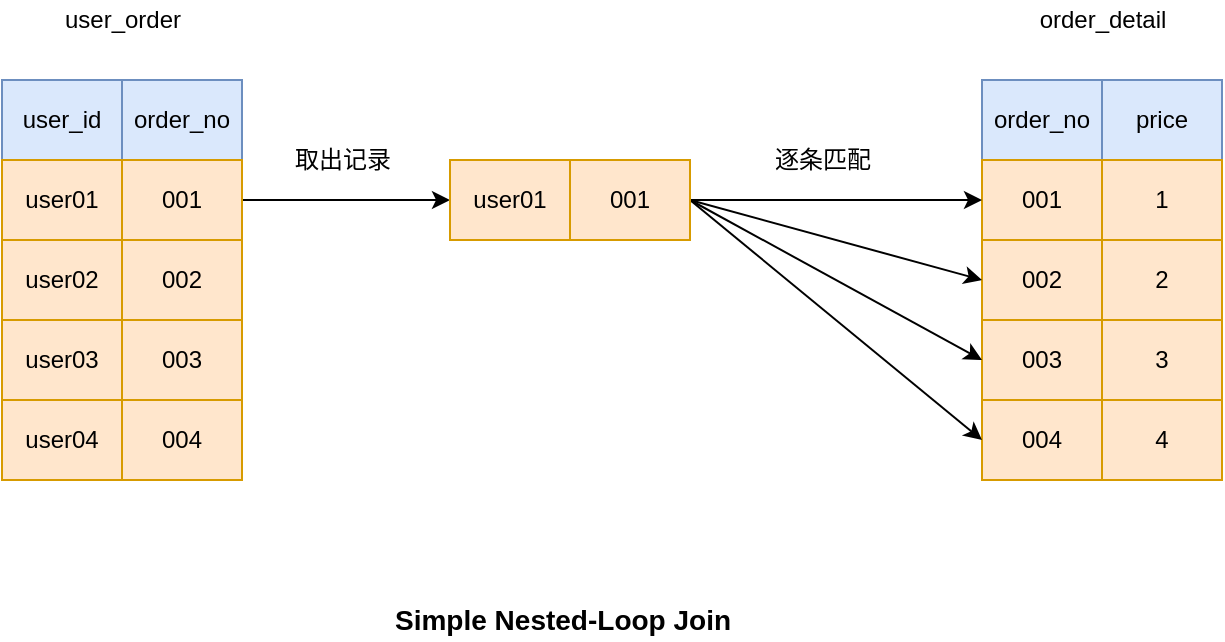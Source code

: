 <mxfile version="15.4.0" type="device" pages="3"><diagram id="l4OY0-9tFz7sK9iFTVme" name="第 1 页"><mxGraphModel dx="946" dy="625" grid="1" gridSize="10" guides="1" tooltips="1" connect="1" arrows="1" fold="1" page="1" pageScale="1" pageWidth="827" pageHeight="1169" math="0" shadow="0"><root><mxCell id="0"/><mxCell id="1" parent="0"/><mxCell id="zrFHT6NsmbI5QzntSv5L-20" value="user_order" style="text;html=1;align=center;verticalAlign=middle;resizable=0;points=[];autosize=1;strokeColor=none;fillColor=none;" parent="1" vertex="1"><mxGeometry x="95" y="330" width="70" height="20" as="geometry"/></mxCell><mxCell id="zrFHT6NsmbI5QzntSv5L-49" value="order_detail" style="text;html=1;align=center;verticalAlign=middle;resizable=0;points=[];autosize=1;strokeColor=none;fillColor=none;" parent="1" vertex="1"><mxGeometry x="580" y="330" width="80" height="20" as="geometry"/></mxCell><mxCell id="zrFHT6NsmbI5QzntSv5L-68" value="取出记录" style="text;html=1;align=center;verticalAlign=middle;resizable=0;points=[];autosize=1;strokeColor=none;fillColor=none;" parent="1" vertex="1"><mxGeometry x="210" y="400" width="60" height="20" as="geometry"/></mxCell><mxCell id="zrFHT6NsmbI5QzntSv5L-69" value="逐条匹配" style="text;html=1;align=center;verticalAlign=middle;resizable=0;points=[];autosize=1;strokeColor=none;fillColor=none;" parent="1" vertex="1"><mxGeometry x="450" y="400" width="60" height="20" as="geometry"/></mxCell><mxCell id="zrFHT6NsmbI5QzntSv5L-70" value="user_id" style="rounded=0;whiteSpace=wrap;html=1;fillColor=#dae8fc;strokeColor=#6c8ebf;" parent="1" vertex="1"><mxGeometry x="70" y="370" width="60" height="40" as="geometry"/></mxCell><mxCell id="zrFHT6NsmbI5QzntSv5L-71" value="order_no" style="rounded=0;whiteSpace=wrap;html=1;fillColor=#dae8fc;strokeColor=#6c8ebf;" parent="1" vertex="1"><mxGeometry x="130" y="370" width="60" height="40" as="geometry"/></mxCell><mxCell id="zrFHT6NsmbI5QzntSv5L-72" value="user01" style="rounded=0;whiteSpace=wrap;html=1;fillColor=#ffe6cc;strokeColor=#d79b00;" parent="1" vertex="1"><mxGeometry x="70" y="410" width="60" height="40" as="geometry"/></mxCell><mxCell id="zrFHT6NsmbI5QzntSv5L-92" style="edgeStyle=none;rounded=0;orthogonalLoop=1;jettySize=auto;html=1;exitX=1;exitY=0.5;exitDx=0;exitDy=0;entryX=0;entryY=0.5;entryDx=0;entryDy=0;" parent="1" source="zrFHT6NsmbI5QzntSv5L-73" target="zrFHT6NsmbI5QzntSv5L-90" edge="1"><mxGeometry relative="1" as="geometry"/></mxCell><mxCell id="zrFHT6NsmbI5QzntSv5L-73" value="001" style="rounded=0;whiteSpace=wrap;html=1;fillColor=#ffe6cc;strokeColor=#d79b00;" parent="1" vertex="1"><mxGeometry x="130" y="410" width="60" height="40" as="geometry"/></mxCell><mxCell id="zrFHT6NsmbI5QzntSv5L-74" value="user02" style="rounded=0;whiteSpace=wrap;html=1;fillColor=#ffe6cc;strokeColor=#d79b00;" parent="1" vertex="1"><mxGeometry x="70" y="450" width="60" height="40" as="geometry"/></mxCell><mxCell id="zrFHT6NsmbI5QzntSv5L-75" value="002" style="rounded=0;whiteSpace=wrap;html=1;fillColor=#ffe6cc;strokeColor=#d79b00;" parent="1" vertex="1"><mxGeometry x="130" y="450" width="60" height="40" as="geometry"/></mxCell><mxCell id="zrFHT6NsmbI5QzntSv5L-76" value="user03" style="rounded=0;whiteSpace=wrap;html=1;fillColor=#ffe6cc;strokeColor=#d79b00;" parent="1" vertex="1"><mxGeometry x="70" y="490" width="60" height="40" as="geometry"/></mxCell><mxCell id="zrFHT6NsmbI5QzntSv5L-77" value="003" style="rounded=0;whiteSpace=wrap;html=1;fillColor=#ffe6cc;strokeColor=#d79b00;" parent="1" vertex="1"><mxGeometry x="130" y="490" width="60" height="40" as="geometry"/></mxCell><mxCell id="zrFHT6NsmbI5QzntSv5L-78" value="user04" style="rounded=0;whiteSpace=wrap;html=1;fillColor=#ffe6cc;strokeColor=#d79b00;" parent="1" vertex="1"><mxGeometry x="70" y="530" width="60" height="40" as="geometry"/></mxCell><mxCell id="zrFHT6NsmbI5QzntSv5L-79" value="004" style="rounded=0;whiteSpace=wrap;html=1;fillColor=#ffe6cc;strokeColor=#d79b00;" parent="1" vertex="1"><mxGeometry x="130" y="530" width="60" height="40" as="geometry"/></mxCell><mxCell id="zrFHT6NsmbI5QzntSv5L-80" value="order_no" style="rounded=0;whiteSpace=wrap;html=1;fillColor=#dae8fc;strokeColor=#6c8ebf;" parent="1" vertex="1"><mxGeometry x="560" y="370" width="60" height="40" as="geometry"/></mxCell><mxCell id="zrFHT6NsmbI5QzntSv5L-81" value="price" style="rounded=0;whiteSpace=wrap;html=1;fillColor=#dae8fc;strokeColor=#6c8ebf;" parent="1" vertex="1"><mxGeometry x="620" y="370" width="60" height="40" as="geometry"/></mxCell><mxCell id="zrFHT6NsmbI5QzntSv5L-82" value="001" style="rounded=0;whiteSpace=wrap;html=1;fillColor=#ffe6cc;strokeColor=#d79b00;" parent="1" vertex="1"><mxGeometry x="560" y="410" width="60" height="40" as="geometry"/></mxCell><mxCell id="zrFHT6NsmbI5QzntSv5L-83" value="1" style="rounded=0;whiteSpace=wrap;html=1;fillColor=#ffe6cc;strokeColor=#d79b00;" parent="1" vertex="1"><mxGeometry x="620" y="410" width="60" height="40" as="geometry"/></mxCell><mxCell id="zrFHT6NsmbI5QzntSv5L-84" value="002" style="rounded=0;whiteSpace=wrap;html=1;fillColor=#ffe6cc;strokeColor=#d79b00;" parent="1" vertex="1"><mxGeometry x="560" y="450" width="60" height="40" as="geometry"/></mxCell><mxCell id="zrFHT6NsmbI5QzntSv5L-85" value="2" style="rounded=0;whiteSpace=wrap;html=1;fillColor=#ffe6cc;strokeColor=#d79b00;" parent="1" vertex="1"><mxGeometry x="620" y="450" width="60" height="40" as="geometry"/></mxCell><mxCell id="zrFHT6NsmbI5QzntSv5L-86" value="003" style="rounded=0;whiteSpace=wrap;html=1;fillColor=#ffe6cc;strokeColor=#d79b00;" parent="1" vertex="1"><mxGeometry x="560" y="490" width="60" height="40" as="geometry"/></mxCell><mxCell id="zrFHT6NsmbI5QzntSv5L-87" value="3" style="rounded=0;whiteSpace=wrap;html=1;fillColor=#ffe6cc;strokeColor=#d79b00;" parent="1" vertex="1"><mxGeometry x="620" y="490" width="60" height="40" as="geometry"/></mxCell><mxCell id="zrFHT6NsmbI5QzntSv5L-88" value="004" style="rounded=0;whiteSpace=wrap;html=1;fillColor=#ffe6cc;strokeColor=#d79b00;" parent="1" vertex="1"><mxGeometry x="560" y="530" width="60" height="40" as="geometry"/></mxCell><mxCell id="zrFHT6NsmbI5QzntSv5L-89" value="4" style="rounded=0;whiteSpace=wrap;html=1;fillColor=#ffe6cc;strokeColor=#d79b00;" parent="1" vertex="1"><mxGeometry x="620" y="530" width="60" height="40" as="geometry"/></mxCell><mxCell id="zrFHT6NsmbI5QzntSv5L-90" value="user01" style="rounded=0;whiteSpace=wrap;html=1;fillColor=#ffe6cc;strokeColor=#d79b00;" parent="1" vertex="1"><mxGeometry x="294" y="410" width="60" height="40" as="geometry"/></mxCell><mxCell id="zrFHT6NsmbI5QzntSv5L-93" style="edgeStyle=none;rounded=0;orthogonalLoop=1;jettySize=auto;html=1;exitX=1;exitY=0.5;exitDx=0;exitDy=0;entryX=0;entryY=0.5;entryDx=0;entryDy=0;" parent="1" source="zrFHT6NsmbI5QzntSv5L-91" target="zrFHT6NsmbI5QzntSv5L-82" edge="1"><mxGeometry relative="1" as="geometry"/></mxCell><mxCell id="zrFHT6NsmbI5QzntSv5L-94" style="edgeStyle=none;rounded=0;orthogonalLoop=1;jettySize=auto;html=1;exitX=1;exitY=0.5;exitDx=0;exitDy=0;entryX=0;entryY=0.5;entryDx=0;entryDy=0;" parent="1" source="zrFHT6NsmbI5QzntSv5L-91" target="zrFHT6NsmbI5QzntSv5L-84" edge="1"><mxGeometry relative="1" as="geometry"/></mxCell><mxCell id="zrFHT6NsmbI5QzntSv5L-95" style="edgeStyle=none;rounded=0;orthogonalLoop=1;jettySize=auto;html=1;exitX=1;exitY=0.5;exitDx=0;exitDy=0;entryX=0;entryY=0.5;entryDx=0;entryDy=0;" parent="1" source="zrFHT6NsmbI5QzntSv5L-91" target="zrFHT6NsmbI5QzntSv5L-86" edge="1"><mxGeometry relative="1" as="geometry"/></mxCell><mxCell id="zrFHT6NsmbI5QzntSv5L-96" style="edgeStyle=none;rounded=0;orthogonalLoop=1;jettySize=auto;html=1;exitX=1;exitY=0.5;exitDx=0;exitDy=0;entryX=0;entryY=0.5;entryDx=0;entryDy=0;" parent="1" source="zrFHT6NsmbI5QzntSv5L-91" target="zrFHT6NsmbI5QzntSv5L-88" edge="1"><mxGeometry relative="1" as="geometry"/></mxCell><mxCell id="zrFHT6NsmbI5QzntSv5L-91" value="001" style="rounded=0;whiteSpace=wrap;html=1;fillColor=#ffe6cc;strokeColor=#d79b00;" parent="1" vertex="1"><mxGeometry x="354" y="410" width="60" height="40" as="geometry"/></mxCell><mxCell id="zdKsAWgKWp-8_dtkERUT-1" value="&lt;b&gt;&lt;font style=&quot;font-size: 14px&quot;&gt;Simple Nested-Loop Join&lt;/font&gt;&lt;/b&gt;" style="text;html=1;align=center;verticalAlign=middle;resizable=0;points=[];autosize=1;strokeColor=none;fillColor=none;" parent="1" vertex="1"><mxGeometry x="260" y="630" width="180" height="20" as="geometry"/></mxCell></root></mxGraphModel></diagram><diagram id="Ls-9T7n_paMtWCZ7E7lZ" name="第 2 页"><mxGraphModel dx="946" dy="625" grid="1" gridSize="10" guides="1" tooltips="1" connect="1" arrows="1" fold="1" page="1" pageScale="1" pageWidth="827" pageHeight="1169" math="0" shadow="0"><root><mxCell id="tQEOjwueisJBalsIP5B1-0"/><mxCell id="tQEOjwueisJBalsIP5B1-1" parent="tQEOjwueisJBalsIP5B1-0"/><mxCell id="XmTfD2TyhONOdFvfb2ms-13" style="edgeStyle=none;rounded=0;orthogonalLoop=1;jettySize=auto;html=1;exitX=1;exitY=0.5;exitDx=0;exitDy=0;entryX=0;entryY=0.5;entryDx=0;entryDy=0;" parent="tQEOjwueisJBalsIP5B1-1" source="XmTfD2TyhONOdFvfb2ms-5" target="8cMK_nI32-7owi9iDOm0-17" edge="1"><mxGeometry relative="1" as="geometry"/></mxCell><mxCell id="XmTfD2TyhONOdFvfb2ms-14" style="edgeStyle=none;rounded=0;orthogonalLoop=1;jettySize=auto;html=1;exitX=1;exitY=0.5;exitDx=0;exitDy=0;entryX=0;entryY=0.5;entryDx=0;entryDy=0;" parent="tQEOjwueisJBalsIP5B1-1" source="XmTfD2TyhONOdFvfb2ms-5" target="8cMK_nI32-7owi9iDOm0-19" edge="1"><mxGeometry relative="1" as="geometry"/></mxCell><mxCell id="XmTfD2TyhONOdFvfb2ms-15" style="edgeStyle=none;rounded=0;orthogonalLoop=1;jettySize=auto;html=1;exitX=1;exitY=0.5;exitDx=0;exitDy=0;entryX=0;entryY=0.5;entryDx=0;entryDy=0;" parent="tQEOjwueisJBalsIP5B1-1" source="XmTfD2TyhONOdFvfb2ms-5" target="8cMK_nI32-7owi9iDOm0-21" edge="1"><mxGeometry relative="1" as="geometry"/></mxCell><mxCell id="XmTfD2TyhONOdFvfb2ms-16" style="edgeStyle=none;rounded=0;orthogonalLoop=1;jettySize=auto;html=1;exitX=1;exitY=0.5;exitDx=0;exitDy=0;entryX=0;entryY=0.5;entryDx=0;entryDy=0;" parent="tQEOjwueisJBalsIP5B1-1" source="XmTfD2TyhONOdFvfb2ms-5" target="8cMK_nI32-7owi9iDOm0-23" edge="1"><mxGeometry relative="1" as="geometry"/></mxCell><mxCell id="XmTfD2TyhONOdFvfb2ms-5" value="" style="rounded=0;whiteSpace=wrap;html=1;" parent="tQEOjwueisJBalsIP5B1-1" vertex="1"><mxGeometry x="300" y="410" width="160" height="120" as="geometry"/></mxCell><mxCell id="8cMK_nI32-7owi9iDOm0-0" value="user_order" style="text;html=1;align=center;verticalAlign=middle;resizable=0;points=[];autosize=1;strokeColor=none;fillColor=none;" parent="tQEOjwueisJBalsIP5B1-1" vertex="1"><mxGeometry x="95" y="330" width="70" height="20" as="geometry"/></mxCell><mxCell id="8cMK_nI32-7owi9iDOm0-1" value="order_detail" style="text;html=1;align=center;verticalAlign=middle;resizable=0;points=[];autosize=1;strokeColor=none;fillColor=none;" parent="tQEOjwueisJBalsIP5B1-1" vertex="1"><mxGeometry x="580" y="330" width="80" height="20" as="geometry"/></mxCell><mxCell id="8cMK_nI32-7owi9iDOm0-4" value="user_id" style="rounded=0;whiteSpace=wrap;html=1;fillColor=#dae8fc;strokeColor=#6c8ebf;" parent="tQEOjwueisJBalsIP5B1-1" vertex="1"><mxGeometry x="70" y="370" width="60" height="40" as="geometry"/></mxCell><mxCell id="8cMK_nI32-7owi9iDOm0-5" value="order_no" style="rounded=0;whiteSpace=wrap;html=1;fillColor=#dae8fc;strokeColor=#6c8ebf;" parent="tQEOjwueisJBalsIP5B1-1" vertex="1"><mxGeometry x="130" y="370" width="60" height="40" as="geometry"/></mxCell><mxCell id="8cMK_nI32-7owi9iDOm0-6" value="user01" style="rounded=0;whiteSpace=wrap;html=1;fillColor=#ffe6cc;strokeColor=#d79b00;" parent="tQEOjwueisJBalsIP5B1-1" vertex="1"><mxGeometry x="70" y="410" width="60" height="40" as="geometry"/></mxCell><mxCell id="XmTfD2TyhONOdFvfb2ms-8" style="edgeStyle=none;rounded=0;orthogonalLoop=1;jettySize=auto;html=1;exitX=1;exitY=0.5;exitDx=0;exitDy=0;entryX=0;entryY=0.5;entryDx=0;entryDy=0;" parent="tQEOjwueisJBalsIP5B1-1" source="8cMK_nI32-7owi9iDOm0-8" target="XmTfD2TyhONOdFvfb2ms-5" edge="1"><mxGeometry relative="1" as="geometry"/></mxCell><mxCell id="8cMK_nI32-7owi9iDOm0-8" value="001" style="rounded=0;whiteSpace=wrap;html=1;fillColor=#ffe6cc;strokeColor=#d79b00;" parent="tQEOjwueisJBalsIP5B1-1" vertex="1"><mxGeometry x="130" y="410" width="60" height="40" as="geometry"/></mxCell><mxCell id="8cMK_nI32-7owi9iDOm0-9" value="user02" style="rounded=0;whiteSpace=wrap;html=1;fillColor=#ffe6cc;strokeColor=#d79b00;" parent="tQEOjwueisJBalsIP5B1-1" vertex="1"><mxGeometry x="70" y="450" width="60" height="40" as="geometry"/></mxCell><mxCell id="XmTfD2TyhONOdFvfb2ms-9" style="edgeStyle=none;rounded=0;orthogonalLoop=1;jettySize=auto;html=1;exitX=1;exitY=0.5;exitDx=0;exitDy=0;entryX=0;entryY=0.5;entryDx=0;entryDy=0;" parent="tQEOjwueisJBalsIP5B1-1" source="8cMK_nI32-7owi9iDOm0-10" target="XmTfD2TyhONOdFvfb2ms-5" edge="1"><mxGeometry relative="1" as="geometry"/></mxCell><mxCell id="8cMK_nI32-7owi9iDOm0-10" value="002" style="rounded=0;whiteSpace=wrap;html=1;fillColor=#ffe6cc;strokeColor=#d79b00;" parent="tQEOjwueisJBalsIP5B1-1" vertex="1"><mxGeometry x="130" y="450" width="60" height="40" as="geometry"/></mxCell><mxCell id="8cMK_nI32-7owi9iDOm0-11" value="user03" style="rounded=0;whiteSpace=wrap;html=1;fillColor=#ffe6cc;strokeColor=#d79b00;" parent="tQEOjwueisJBalsIP5B1-1" vertex="1"><mxGeometry x="70" y="490" width="60" height="40" as="geometry"/></mxCell><mxCell id="8cMK_nI32-7owi9iDOm0-12" value="003" style="rounded=0;whiteSpace=wrap;html=1;fillColor=#ffe6cc;strokeColor=#d79b00;" parent="tQEOjwueisJBalsIP5B1-1" vertex="1"><mxGeometry x="130" y="490" width="60" height="40" as="geometry"/></mxCell><mxCell id="8cMK_nI32-7owi9iDOm0-13" value="user04" style="rounded=0;whiteSpace=wrap;html=1;fillColor=#ffe6cc;strokeColor=#d79b00;" parent="tQEOjwueisJBalsIP5B1-1" vertex="1"><mxGeometry x="70" y="530" width="60" height="40" as="geometry"/></mxCell><mxCell id="8cMK_nI32-7owi9iDOm0-14" value="004" style="rounded=0;whiteSpace=wrap;html=1;fillColor=#ffe6cc;strokeColor=#d79b00;" parent="tQEOjwueisJBalsIP5B1-1" vertex="1"><mxGeometry x="130" y="530" width="60" height="40" as="geometry"/></mxCell><mxCell id="8cMK_nI32-7owi9iDOm0-15" value="order_no" style="rounded=0;whiteSpace=wrap;html=1;fillColor=#dae8fc;strokeColor=#6c8ebf;" parent="tQEOjwueisJBalsIP5B1-1" vertex="1"><mxGeometry x="560" y="370" width="60" height="40" as="geometry"/></mxCell><mxCell id="8cMK_nI32-7owi9iDOm0-16" value="price" style="rounded=0;whiteSpace=wrap;html=1;fillColor=#dae8fc;strokeColor=#6c8ebf;" parent="tQEOjwueisJBalsIP5B1-1" vertex="1"><mxGeometry x="620" y="370" width="60" height="40" as="geometry"/></mxCell><mxCell id="8cMK_nI32-7owi9iDOm0-17" value="001" style="rounded=0;whiteSpace=wrap;html=1;fillColor=#ffe6cc;strokeColor=#d79b00;" parent="tQEOjwueisJBalsIP5B1-1" vertex="1"><mxGeometry x="560" y="410" width="60" height="40" as="geometry"/></mxCell><mxCell id="8cMK_nI32-7owi9iDOm0-18" value="1" style="rounded=0;whiteSpace=wrap;html=1;fillColor=#ffe6cc;strokeColor=#d79b00;" parent="tQEOjwueisJBalsIP5B1-1" vertex="1"><mxGeometry x="620" y="410" width="60" height="40" as="geometry"/></mxCell><mxCell id="8cMK_nI32-7owi9iDOm0-19" value="002" style="rounded=0;whiteSpace=wrap;html=1;fillColor=#ffe6cc;strokeColor=#d79b00;" parent="tQEOjwueisJBalsIP5B1-1" vertex="1"><mxGeometry x="560" y="450" width="60" height="40" as="geometry"/></mxCell><mxCell id="8cMK_nI32-7owi9iDOm0-20" value="2" style="rounded=0;whiteSpace=wrap;html=1;fillColor=#ffe6cc;strokeColor=#d79b00;" parent="tQEOjwueisJBalsIP5B1-1" vertex="1"><mxGeometry x="620" y="450" width="60" height="40" as="geometry"/></mxCell><mxCell id="8cMK_nI32-7owi9iDOm0-21" value="003" style="rounded=0;whiteSpace=wrap;html=1;fillColor=#ffe6cc;strokeColor=#d79b00;" parent="tQEOjwueisJBalsIP5B1-1" vertex="1"><mxGeometry x="560" y="490" width="60" height="40" as="geometry"/></mxCell><mxCell id="8cMK_nI32-7owi9iDOm0-22" value="3" style="rounded=0;whiteSpace=wrap;html=1;fillColor=#ffe6cc;strokeColor=#d79b00;" parent="tQEOjwueisJBalsIP5B1-1" vertex="1"><mxGeometry x="620" y="490" width="60" height="40" as="geometry"/></mxCell><mxCell id="8cMK_nI32-7owi9iDOm0-23" value="004" style="rounded=0;whiteSpace=wrap;html=1;fillColor=#ffe6cc;strokeColor=#d79b00;" parent="tQEOjwueisJBalsIP5B1-1" vertex="1"><mxGeometry x="560" y="530" width="60" height="40" as="geometry"/></mxCell><mxCell id="8cMK_nI32-7owi9iDOm0-24" value="4" style="rounded=0;whiteSpace=wrap;html=1;fillColor=#ffe6cc;strokeColor=#d79b00;" parent="tQEOjwueisJBalsIP5B1-1" vertex="1"><mxGeometry x="620" y="530" width="60" height="40" as="geometry"/></mxCell><mxCell id="XmTfD2TyhONOdFvfb2ms-0" value="user01" style="rounded=0;whiteSpace=wrap;html=1;fillColor=#ffe6cc;strokeColor=#d79b00;" parent="tQEOjwueisJBalsIP5B1-1" vertex="1"><mxGeometry x="320" y="430" width="60" height="40" as="geometry"/></mxCell><mxCell id="XmTfD2TyhONOdFvfb2ms-1" value="001" style="rounded=0;whiteSpace=wrap;html=1;fillColor=#ffe6cc;strokeColor=#d79b00;" parent="tQEOjwueisJBalsIP5B1-1" vertex="1"><mxGeometry x="380" y="430" width="60" height="40" as="geometry"/></mxCell><mxCell id="XmTfD2TyhONOdFvfb2ms-2" value="user02" style="rounded=0;whiteSpace=wrap;html=1;fillColor=#ffe6cc;strokeColor=#d79b00;" parent="tQEOjwueisJBalsIP5B1-1" vertex="1"><mxGeometry x="320" y="470" width="60" height="40" as="geometry"/></mxCell><mxCell id="XmTfD2TyhONOdFvfb2ms-3" value="002" style="rounded=0;whiteSpace=wrap;html=1;fillColor=#ffe6cc;strokeColor=#d79b00;" parent="tQEOjwueisJBalsIP5B1-1" vertex="1"><mxGeometry x="380" y="470" width="60" height="40" as="geometry"/></mxCell><mxCell id="XmTfD2TyhONOdFvfb2ms-6" value="Join Buffer" style="text;html=1;align=center;verticalAlign=middle;resizable=0;points=[];autosize=1;strokeColor=none;fillColor=none;" parent="tQEOjwueisJBalsIP5B1-1" vertex="1"><mxGeometry x="345" y="380" width="70" height="20" as="geometry"/></mxCell><mxCell id="XmTfD2TyhONOdFvfb2ms-17" value="一批数据&lt;br&gt;放入缓存" style="text;html=1;align=center;verticalAlign=middle;resizable=0;points=[];autosize=1;strokeColor=none;fillColor=none;" parent="tQEOjwueisJBalsIP5B1-1" vertex="1"><mxGeometry x="210" y="400" width="60" height="30" as="geometry"/></mxCell><mxCell id="ktufgc0ff59i-FGoddYo-0" value="逐条匹配" style="text;html=1;align=center;verticalAlign=middle;resizable=0;points=[];autosize=1;strokeColor=none;fillColor=none;" parent="tQEOjwueisJBalsIP5B1-1" vertex="1"><mxGeometry x="480" y="410" width="60" height="20" as="geometry"/></mxCell><mxCell id="XRHlMKvB6ITUJlaPIAyD-0" value="&lt;span style=&quot;font-size: 14px&quot;&gt;&lt;b&gt;Block Nested-Loop Join&lt;/b&gt;&lt;/span&gt;" style="text;html=1;align=center;verticalAlign=middle;resizable=0;points=[];autosize=1;strokeColor=none;fillColor=none;" parent="tQEOjwueisJBalsIP5B1-1" vertex="1"><mxGeometry x="290" y="630" width="180" height="20" as="geometry"/></mxCell></root></mxGraphModel></diagram><diagram id="rLa7gci2K9wKRl9LgsAX" name="第 3 页"><mxGraphModel dx="946" dy="625" grid="1" gridSize="10" guides="1" tooltips="1" connect="1" arrows="1" fold="1" page="1" pageScale="1" pageWidth="827" pageHeight="1169" math="0" shadow="0"><root><mxCell id="7JpN2dlTaxFy03sSC5cF-0"/><mxCell id="7JpN2dlTaxFy03sSC5cF-1" parent="7JpN2dlTaxFy03sSC5cF-0"/><mxCell id="WF4J272k6g93AWuVfN8_-5" value="user_order" style="text;html=1;align=center;verticalAlign=middle;resizable=0;points=[];autosize=1;strokeColor=none;fillColor=none;" parent="7JpN2dlTaxFy03sSC5cF-1" vertex="1"><mxGeometry x="95" y="330" width="70" height="20" as="geometry"/></mxCell><mxCell id="WF4J272k6g93AWuVfN8_-6" value="order_detail" style="text;html=1;align=center;verticalAlign=middle;resizable=0;points=[];autosize=1;strokeColor=none;fillColor=none;" parent="7JpN2dlTaxFy03sSC5cF-1" vertex="1"><mxGeometry x="640" y="330" width="80" height="20" as="geometry"/></mxCell><mxCell id="WF4J272k6g93AWuVfN8_-7" value="user_id" style="rounded=0;whiteSpace=wrap;html=1;fillColor=#dae8fc;strokeColor=#6c8ebf;" parent="7JpN2dlTaxFy03sSC5cF-1" vertex="1"><mxGeometry x="70" y="370" width="60" height="40" as="geometry"/></mxCell><mxCell id="WF4J272k6g93AWuVfN8_-8" value="order_no" style="rounded=0;whiteSpace=wrap;html=1;fillColor=#dae8fc;strokeColor=#6c8ebf;" parent="7JpN2dlTaxFy03sSC5cF-1" vertex="1"><mxGeometry x="130" y="370" width="60" height="40" as="geometry"/></mxCell><mxCell id="WF4J272k6g93AWuVfN8_-9" value="user01" style="rounded=0;whiteSpace=wrap;html=1;fillColor=#ffe6cc;strokeColor=#d79b00;" parent="7JpN2dlTaxFy03sSC5cF-1" vertex="1"><mxGeometry x="70" y="410" width="60" height="40" as="geometry"/></mxCell><mxCell id="ExaJpI-G_eje8qX5H6tX-0" style="edgeStyle=orthogonalEdgeStyle;rounded=0;orthogonalLoop=1;jettySize=auto;html=1;exitX=1;exitY=0.5;exitDx=0;exitDy=0;entryX=0;entryY=0.5;entryDx=0;entryDy=0;endArrow=classic;endFill=1;" parent="7JpN2dlTaxFy03sSC5cF-1" source="WF4J272k6g93AWuVfN8_-11" target="d5TLHOmBQo7JPUoq_z_g-1" edge="1"><mxGeometry relative="1" as="geometry"/></mxCell><mxCell id="WF4J272k6g93AWuVfN8_-11" value="001" style="rounded=0;whiteSpace=wrap;html=1;fillColor=#ffe6cc;strokeColor=#d79b00;" parent="7JpN2dlTaxFy03sSC5cF-1" vertex="1"><mxGeometry x="130" y="410" width="60" height="40" as="geometry"/></mxCell><mxCell id="WF4J272k6g93AWuVfN8_-12" value="user02" style="rounded=0;whiteSpace=wrap;html=1;fillColor=#ffe6cc;strokeColor=#d79b00;" parent="7JpN2dlTaxFy03sSC5cF-1" vertex="1"><mxGeometry x="70" y="450" width="60" height="40" as="geometry"/></mxCell><mxCell id="WF4J272k6g93AWuVfN8_-14" value="002" style="rounded=0;whiteSpace=wrap;html=1;fillColor=#ffe6cc;strokeColor=#d79b00;" parent="7JpN2dlTaxFy03sSC5cF-1" vertex="1"><mxGeometry x="130" y="450" width="60" height="40" as="geometry"/></mxCell><mxCell id="WF4J272k6g93AWuVfN8_-15" value="user03" style="rounded=0;whiteSpace=wrap;html=1;fillColor=#ffe6cc;strokeColor=#d79b00;" parent="7JpN2dlTaxFy03sSC5cF-1" vertex="1"><mxGeometry x="70" y="490" width="60" height="40" as="geometry"/></mxCell><mxCell id="WF4J272k6g93AWuVfN8_-17" value="003" style="rounded=0;whiteSpace=wrap;html=1;fillColor=#ffe6cc;strokeColor=#d79b00;" parent="7JpN2dlTaxFy03sSC5cF-1" vertex="1"><mxGeometry x="130" y="490" width="60" height="40" as="geometry"/></mxCell><mxCell id="WF4J272k6g93AWuVfN8_-18" value="user04" style="rounded=0;whiteSpace=wrap;html=1;fillColor=#ffe6cc;strokeColor=#d79b00;" parent="7JpN2dlTaxFy03sSC5cF-1" vertex="1"><mxGeometry x="70" y="530" width="60" height="40" as="geometry"/></mxCell><mxCell id="WF4J272k6g93AWuVfN8_-19" value="004" style="rounded=0;whiteSpace=wrap;html=1;fillColor=#ffe6cc;strokeColor=#d79b00;" parent="7JpN2dlTaxFy03sSC5cF-1" vertex="1"><mxGeometry x="130" y="530" width="60" height="40" as="geometry"/></mxCell><mxCell id="WF4J272k6g93AWuVfN8_-20" value="order_no" style="rounded=0;whiteSpace=wrap;html=1;fillColor=#dae8fc;strokeColor=#6c8ebf;" parent="7JpN2dlTaxFy03sSC5cF-1" vertex="1"><mxGeometry x="620" y="370" width="60" height="40" as="geometry"/></mxCell><mxCell id="WF4J272k6g93AWuVfN8_-21" value="price" style="rounded=0;whiteSpace=wrap;html=1;fillColor=#dae8fc;strokeColor=#6c8ebf;" parent="7JpN2dlTaxFy03sSC5cF-1" vertex="1"><mxGeometry x="680" y="370" width="60" height="40" as="geometry"/></mxCell><mxCell id="WF4J272k6g93AWuVfN8_-22" value="001" style="rounded=0;whiteSpace=wrap;html=1;fillColor=#ffe6cc;strokeColor=#d79b00;" parent="7JpN2dlTaxFy03sSC5cF-1" vertex="1"><mxGeometry x="620" y="410" width="60" height="40" as="geometry"/></mxCell><mxCell id="WF4J272k6g93AWuVfN8_-23" value="1" style="rounded=0;whiteSpace=wrap;html=1;fillColor=#ffe6cc;strokeColor=#d79b00;" parent="7JpN2dlTaxFy03sSC5cF-1" vertex="1"><mxGeometry x="680" y="410" width="60" height="40" as="geometry"/></mxCell><mxCell id="WF4J272k6g93AWuVfN8_-24" value="002" style="rounded=0;whiteSpace=wrap;html=1;fillColor=#ffe6cc;strokeColor=#d79b00;" parent="7JpN2dlTaxFy03sSC5cF-1" vertex="1"><mxGeometry x="620" y="450" width="60" height="40" as="geometry"/></mxCell><mxCell id="WF4J272k6g93AWuVfN8_-25" value="2" style="rounded=0;whiteSpace=wrap;html=1;fillColor=#ffe6cc;strokeColor=#d79b00;" parent="7JpN2dlTaxFy03sSC5cF-1" vertex="1"><mxGeometry x="680" y="450" width="60" height="40" as="geometry"/></mxCell><mxCell id="WF4J272k6g93AWuVfN8_-26" value="003" style="rounded=0;whiteSpace=wrap;html=1;fillColor=#ffe6cc;strokeColor=#d79b00;" parent="7JpN2dlTaxFy03sSC5cF-1" vertex="1"><mxGeometry x="620" y="490" width="60" height="40" as="geometry"/></mxCell><mxCell id="WF4J272k6g93AWuVfN8_-27" value="3" style="rounded=0;whiteSpace=wrap;html=1;fillColor=#ffe6cc;strokeColor=#d79b00;" parent="7JpN2dlTaxFy03sSC5cF-1" vertex="1"><mxGeometry x="680" y="490" width="60" height="40" as="geometry"/></mxCell><mxCell id="WF4J272k6g93AWuVfN8_-28" value="004" style="rounded=0;whiteSpace=wrap;html=1;fillColor=#ffe6cc;strokeColor=#d79b00;" parent="7JpN2dlTaxFy03sSC5cF-1" vertex="1"><mxGeometry x="620" y="530" width="60" height="40" as="geometry"/></mxCell><mxCell id="WF4J272k6g93AWuVfN8_-29" value="4" style="rounded=0;whiteSpace=wrap;html=1;fillColor=#ffe6cc;strokeColor=#d79b00;" parent="7JpN2dlTaxFy03sSC5cF-1" vertex="1"><mxGeometry x="680" y="530" width="60" height="40" as="geometry"/></mxCell><mxCell id="d5TLHOmBQo7JPUoq_z_g-0" value="&lt;span style=&quot;font-size: 14px&quot;&gt;&lt;b&gt;Index Nested-Loop Join&lt;/b&gt;&lt;/span&gt;" style="text;html=1;align=center;verticalAlign=middle;resizable=0;points=[];autosize=1;strokeColor=none;fillColor=none;" parent="7JpN2dlTaxFy03sSC5cF-1" vertex="1"><mxGeometry x="295" y="630" width="170" height="20" as="geometry"/></mxCell><mxCell id="d5TLHOmBQo7JPUoq_z_g-5" style="edgeStyle=none;rounded=0;orthogonalLoop=1;jettySize=auto;html=1;exitX=0.5;exitY=1;exitDx=0;exitDy=0;entryX=0.5;entryY=0;entryDx=0;entryDy=0;endArrow=none;endFill=0;" parent="7JpN2dlTaxFy03sSC5cF-1" source="d5TLHOmBQo7JPUoq_z_g-1" target="d5TLHOmBQo7JPUoq_z_g-2" edge="1"><mxGeometry relative="1" as="geometry"/></mxCell><mxCell id="d5TLHOmBQo7JPUoq_z_g-6" style="edgeStyle=none;rounded=0;orthogonalLoop=1;jettySize=auto;html=1;exitX=0.5;exitY=1;exitDx=0;exitDy=0;entryX=0.5;entryY=0;entryDx=0;entryDy=0;endArrow=none;endFill=0;" parent="7JpN2dlTaxFy03sSC5cF-1" source="d5TLHOmBQo7JPUoq_z_g-1" target="d5TLHOmBQo7JPUoq_z_g-3" edge="1"><mxGeometry relative="1" as="geometry"/></mxCell><mxCell id="d5TLHOmBQo7JPUoq_z_g-7" style="edgeStyle=none;rounded=0;orthogonalLoop=1;jettySize=auto;html=1;exitX=0.5;exitY=1;exitDx=0;exitDy=0;entryX=0.5;entryY=0;entryDx=0;entryDy=0;endArrow=none;endFill=0;" parent="7JpN2dlTaxFy03sSC5cF-1" source="d5TLHOmBQo7JPUoq_z_g-1" target="d5TLHOmBQo7JPUoq_z_g-4" edge="1"><mxGeometry relative="1" as="geometry"/></mxCell><mxCell id="d5TLHOmBQo7JPUoq_z_g-1" value="2&amp;nbsp; &amp;nbsp;5&amp;nbsp; &amp;nbsp;8" style="rounded=0;whiteSpace=wrap;html=1;fillColor=#f5f5f5;strokeColor=#666666;fontColor=#333333;" parent="7JpN2dlTaxFy03sSC5cF-1" vertex="1"><mxGeometry x="340" y="410" width="80" height="40" as="geometry"/></mxCell><mxCell id="d5TLHOmBQo7JPUoq_z_g-8" style="edgeStyle=none;rounded=0;orthogonalLoop=1;jettySize=auto;html=1;exitX=1;exitY=0.5;exitDx=0;exitDy=0;entryX=0;entryY=0.5;entryDx=0;entryDy=0;endArrow=classic;endFill=1;" parent="7JpN2dlTaxFy03sSC5cF-1" source="d5TLHOmBQo7JPUoq_z_g-2" target="d5TLHOmBQo7JPUoq_z_g-3" edge="1"><mxGeometry relative="1" as="geometry"/></mxCell><mxCell id="d5TLHOmBQo7JPUoq_z_g-2" value="1&amp;nbsp; &amp;nbsp;2" style="rounded=0;whiteSpace=wrap;html=1;fillColor=#f5f5f5;strokeColor=#666666;fontColor=#333333;" parent="7JpN2dlTaxFy03sSC5cF-1" vertex="1"><mxGeometry x="240" y="490" width="80" height="40" as="geometry"/></mxCell><mxCell id="d5TLHOmBQo7JPUoq_z_g-9" style="edgeStyle=none;rounded=0;orthogonalLoop=1;jettySize=auto;html=1;exitX=1;exitY=0.5;exitDx=0;exitDy=0;entryX=0;entryY=0.5;entryDx=0;entryDy=0;endArrow=classic;endFill=1;" parent="7JpN2dlTaxFy03sSC5cF-1" source="d5TLHOmBQo7JPUoq_z_g-3" target="d5TLHOmBQo7JPUoq_z_g-4" edge="1"><mxGeometry relative="1" as="geometry"/></mxCell><mxCell id="d5TLHOmBQo7JPUoq_z_g-3" value="3&amp;nbsp; &amp;nbsp;5" style="rounded=0;whiteSpace=wrap;html=1;fillColor=#f5f5f5;strokeColor=#666666;fontColor=#333333;" parent="7JpN2dlTaxFy03sSC5cF-1" vertex="1"><mxGeometry x="340" y="490" width="80" height="40" as="geometry"/></mxCell><mxCell id="d5TLHOmBQo7JPUoq_z_g-12" style="edgeStyle=orthogonalEdgeStyle;rounded=0;orthogonalLoop=1;jettySize=auto;html=1;exitX=0.5;exitY=1;exitDx=0;exitDy=0;entryX=0;entryY=0.5;entryDx=0;entryDy=0;endArrow=classic;endFill=1;" parent="7JpN2dlTaxFy03sSC5cF-1" source="d5TLHOmBQo7JPUoq_z_g-4" target="WF4J272k6g93AWuVfN8_-28" edge="1"><mxGeometry relative="1" as="geometry"/></mxCell><mxCell id="d5TLHOmBQo7JPUoq_z_g-4" value="6&amp;nbsp; &amp;nbsp;8" style="rounded=0;whiteSpace=wrap;html=1;fillColor=#f5f5f5;strokeColor=#666666;fontColor=#333333;" parent="7JpN2dlTaxFy03sSC5cF-1" vertex="1"><mxGeometry x="440" y="490" width="80" height="40" as="geometry"/></mxCell><mxCell id="ExaJpI-G_eje8qX5H6tX-1" value="取出记录" style="text;html=1;align=center;verticalAlign=middle;resizable=0;points=[];autosize=1;strokeColor=none;fillColor=none;" parent="7JpN2dlTaxFy03sSC5cF-1" vertex="1"><mxGeometry x="235" y="400" width="60" height="20" as="geometry"/></mxCell><mxCell id="ExaJpI-G_eje8qX5H6tX-2" value="&lt;div&gt;二级索引找到主键&lt;/div&gt;&lt;div&gt;然后定位数据&lt;/div&gt;" style="text;html=1;align=center;verticalAlign=middle;resizable=0;points=[];autosize=1;strokeColor=none;fillColor=none;" parent="7JpN2dlTaxFy03sSC5cF-1" vertex="1"><mxGeometry x="480" y="570" width="110" height="30" as="geometry"/></mxCell></root></mxGraphModel></diagram></mxfile>